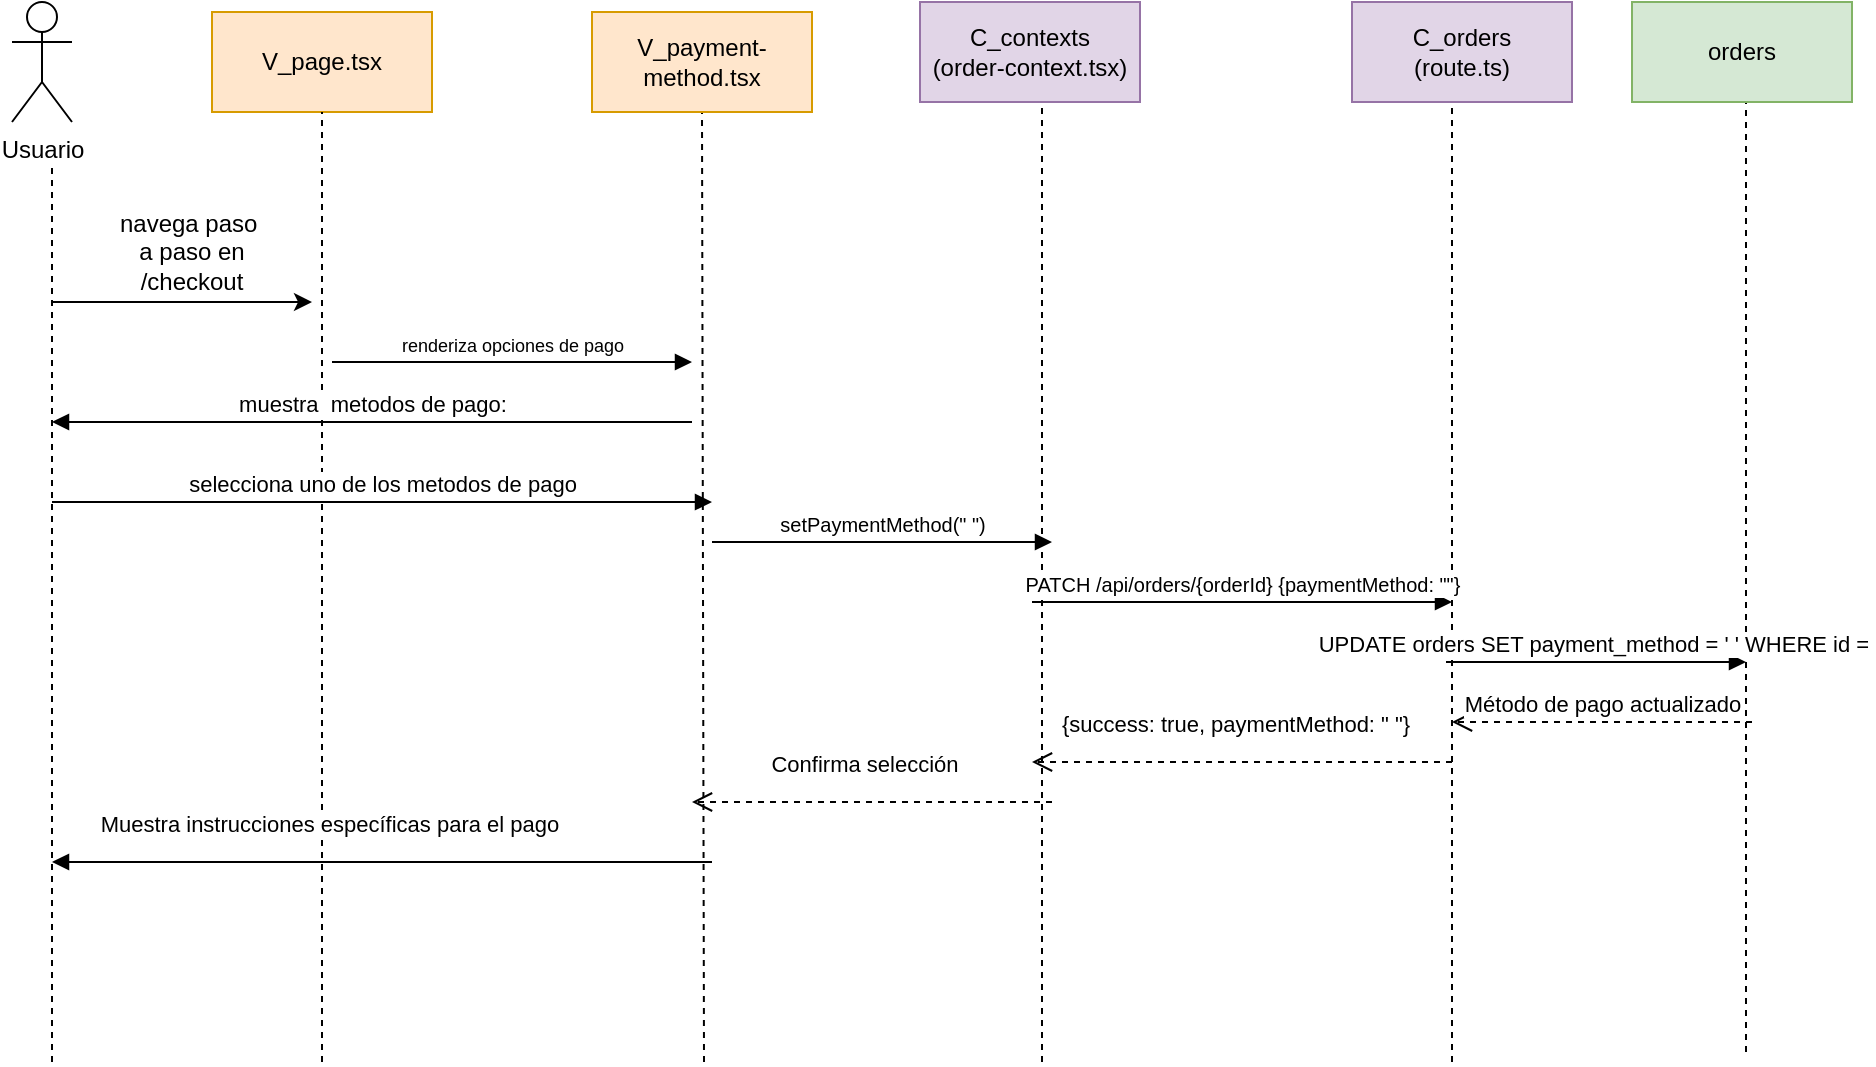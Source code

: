 <mxfile version="28.2.5">
  <diagram name="Página-1" id="Zwe8unhaF7Miscw0Ffcg">
    <mxGraphModel grid="1" page="1" gridSize="10" guides="1" tooltips="1" connect="1" arrows="1" fold="1" pageScale="1" pageWidth="827" pageHeight="1169" math="0" shadow="0">
      <root>
        <mxCell id="0" />
        <mxCell id="1" parent="0" />
        <mxCell id="l1g_XmLMJ2S0zUWgFL-V-1" value="Usuario" style="shape=umlActor;verticalLabelPosition=bottom;verticalAlign=top;html=1;labelPosition=center;align=center;" vertex="1" parent="1">
          <mxGeometry x="-40" y="140" width="30" height="60" as="geometry" />
        </mxCell>
        <mxCell id="l1g_XmLMJ2S0zUWgFL-V-2" value="V_page.tsx" style="html=1;whiteSpace=wrap;fillColor=#ffe6cc;strokeColor=#d79b00;" vertex="1" parent="1">
          <mxGeometry x="60" y="145" width="110" height="50" as="geometry" />
        </mxCell>
        <mxCell id="l1g_XmLMJ2S0zUWgFL-V-4" value="" style="endArrow=none;dashed=1;html=1;rounded=0;" edge="1" parent="1">
          <mxGeometry width="50" height="50" relative="1" as="geometry">
            <mxPoint x="-20" y="670" as="sourcePoint" />
            <mxPoint x="-20" y="220" as="targetPoint" />
          </mxGeometry>
        </mxCell>
        <mxCell id="l1g_XmLMJ2S0zUWgFL-V-5" value="" style="endArrow=none;dashed=1;html=1;rounded=0;entryX=0.5;entryY=1;entryDx=0;entryDy=0;" edge="1" parent="1" target="l1g_XmLMJ2S0zUWgFL-V-2">
          <mxGeometry width="50" height="50" relative="1" as="geometry">
            <mxPoint x="115" y="670" as="sourcePoint" />
            <mxPoint x="160" y="280" as="targetPoint" />
          </mxGeometry>
        </mxCell>
        <mxCell id="l1g_XmLMJ2S0zUWgFL-V-6" value="" style="endArrow=classic;html=1;rounded=0;" edge="1" parent="1">
          <mxGeometry width="50" height="50" relative="1" as="geometry">
            <mxPoint x="-20" y="290" as="sourcePoint" />
            <mxPoint x="110" y="290" as="targetPoint" />
          </mxGeometry>
        </mxCell>
        <mxCell id="l1g_XmLMJ2S0zUWgFL-V-7" value="navega paso&amp;nbsp; a paso en /checkout" style="text;html=1;align=center;verticalAlign=middle;whiteSpace=wrap;rounded=0;" vertex="1" parent="1">
          <mxGeometry x="10" y="250" width="80" height="30" as="geometry" />
        </mxCell>
        <mxCell id="l1g_XmLMJ2S0zUWgFL-V-8" value="" style="endArrow=none;dashed=1;html=1;rounded=0;entryX=0.5;entryY=1;entryDx=0;entryDy=0;" edge="1" parent="1">
          <mxGeometry width="50" height="50" relative="1" as="geometry">
            <mxPoint x="306" y="670" as="sourcePoint" />
            <mxPoint x="305" y="195" as="targetPoint" />
          </mxGeometry>
        </mxCell>
        <mxCell id="l1g_XmLMJ2S0zUWgFL-V-9" value="" style="endArrow=none;dashed=1;html=1;rounded=0;entryX=0.5;entryY=1;entryDx=0;entryDy=0;" edge="1" parent="1">
          <mxGeometry width="50" height="50" relative="1" as="geometry">
            <mxPoint x="475" y="670" as="sourcePoint" />
            <mxPoint x="475" y="190" as="targetPoint" />
          </mxGeometry>
        </mxCell>
        <mxCell id="l1g_XmLMJ2S0zUWgFL-V-10" value="&lt;font style=&quot;font-size: 9px;&quot;&gt;renderiza opciones de pago&lt;/font&gt;" style="html=1;verticalAlign=bottom;endArrow=block;curved=0;rounded=0;" edge="1" parent="1">
          <mxGeometry width="80" relative="1" as="geometry">
            <mxPoint x="120" y="320" as="sourcePoint" />
            <mxPoint x="300" y="320" as="targetPoint" />
            <mxPoint as="offset" />
          </mxGeometry>
        </mxCell>
        <mxCell id="l1g_XmLMJ2S0zUWgFL-V-11" value="selecciona uno de los metodos de pago" style="html=1;verticalAlign=bottom;endArrow=block;curved=0;rounded=0;" edge="1" parent="1">
          <mxGeometry width="80" relative="1" as="geometry">
            <mxPoint x="-20" y="390" as="sourcePoint" />
            <mxPoint x="310" y="390" as="targetPoint" />
            <mxPoint as="offset" />
          </mxGeometry>
        </mxCell>
        <mxCell id="l1g_XmLMJ2S0zUWgFL-V-12" value="" style="endArrow=none;dashed=1;html=1;rounded=0;" edge="1" parent="1">
          <mxGeometry width="50" height="50" relative="1" as="geometry">
            <mxPoint x="680" y="670" as="sourcePoint" />
            <mxPoint x="680" y="190" as="targetPoint" />
          </mxGeometry>
        </mxCell>
        <mxCell id="l1g_XmLMJ2S0zUWgFL-V-13" value="" style="endArrow=none;dashed=1;html=1;rounded=0;entryX=0.5;entryY=1;entryDx=0;entryDy=0;" edge="1" parent="1">
          <mxGeometry width="50" height="50" relative="1" as="geometry">
            <mxPoint x="827" y="665" as="sourcePoint" />
            <mxPoint x="827" y="190" as="targetPoint" />
          </mxGeometry>
        </mxCell>
        <mxCell id="l1g_XmLMJ2S0zUWgFL-V-14" value="orders" style="html=1;whiteSpace=wrap;fillColor=#d5e8d4;strokeColor=#82b366;" vertex="1" parent="1">
          <mxGeometry x="770" y="140" width="110" height="50" as="geometry" />
        </mxCell>
        <mxCell id="l1g_XmLMJ2S0zUWgFL-V-15" value="muestra&amp;nbsp; metodos de pago:" style="html=1;verticalAlign=bottom;endArrow=block;curved=0;rounded=0;" edge="1" parent="1">
          <mxGeometry width="80" relative="1" as="geometry">
            <mxPoint x="300" y="350" as="sourcePoint" />
            <mxPoint x="-20" y="350" as="targetPoint" />
            <mxPoint as="offset" />
          </mxGeometry>
        </mxCell>
        <mxCell id="l1g_XmLMJ2S0zUWgFL-V-16" value="UPDATE orders SET payment_method = &#39; &#39; WHERE id =&amp;nbsp;" style="html=1;verticalAlign=bottom;endArrow=block;curved=0;rounded=0;" edge="1" parent="1">
          <mxGeometry width="80" relative="1" as="geometry">
            <mxPoint x="677" y="470" as="sourcePoint" />
            <mxPoint x="827" y="470" as="targetPoint" />
            <mxPoint as="offset" />
          </mxGeometry>
        </mxCell>
        <mxCell id="l1g_XmLMJ2S0zUWgFL-V-17" value="Método de pago actualizado" style="html=1;verticalAlign=bottom;endArrow=open;dashed=1;endSize=8;curved=0;rounded=0;" edge="1" parent="1">
          <mxGeometry relative="1" as="geometry">
            <mxPoint x="830" y="500" as="sourcePoint" />
            <mxPoint x="680" y="500" as="targetPoint" />
          </mxGeometry>
        </mxCell>
        <mxCell id="l1g_XmLMJ2S0zUWgFL-V-18" value="Muestra instrucciones específicas para el pago&amp;nbsp;" style="html=1;verticalAlign=bottom;endArrow=block;curved=0;rounded=0;" edge="1" parent="1">
          <mxGeometry x="0.151" y="-10" width="80" relative="1" as="geometry">
            <mxPoint x="310" y="570" as="sourcePoint" />
            <mxPoint x="-20" y="570" as="targetPoint" />
            <mxPoint as="offset" />
          </mxGeometry>
        </mxCell>
        <mxCell id="l1g_XmLMJ2S0zUWgFL-V-20" value="C_orders&lt;br&gt;(route.ts)" style="html=1;whiteSpace=wrap;fillColor=#e1d5e7;strokeColor=#9673a6;" vertex="1" parent="1">
          <mxGeometry x="630" y="140" width="110" height="50" as="geometry" />
        </mxCell>
        <mxCell id="l1g_XmLMJ2S0zUWgFL-V-22" value="&lt;font size=&quot;1&quot;&gt;setPaymentMethod(&quot; &quot;)&lt;/font&gt;" style="html=1;verticalAlign=bottom;endArrow=block;curved=0;rounded=0;" edge="1" parent="1">
          <mxGeometry width="80" relative="1" as="geometry">
            <mxPoint x="310" y="410" as="sourcePoint" />
            <mxPoint x="480" y="410" as="targetPoint" />
            <mxPoint as="offset" />
          </mxGeometry>
        </mxCell>
        <mxCell id="l1g_XmLMJ2S0zUWgFL-V-23" value="&amp;nbsp;{success: true, paymentMethod: &quot; &quot;}" style="html=1;verticalAlign=bottom;endArrow=open;dashed=1;endSize=8;curved=0;rounded=0;" edge="1" parent="1">
          <mxGeometry x="0.048" y="-10" relative="1" as="geometry">
            <mxPoint x="680" y="520" as="sourcePoint" />
            <mxPoint x="470" y="520" as="targetPoint" />
            <mxPoint as="offset" />
          </mxGeometry>
        </mxCell>
        <mxCell id="l1g_XmLMJ2S0zUWgFL-V-25" value="C_contexts&lt;br&gt;(order-context.tsx)" style="html=1;whiteSpace=wrap;fillColor=#e1d5e7;strokeColor=#9673a6;" vertex="1" parent="1">
          <mxGeometry x="414" y="140" width="110" height="50" as="geometry" />
        </mxCell>
        <mxCell id="l1g_XmLMJ2S0zUWgFL-V-26" value="V_payment-method.tsx" style="html=1;whiteSpace=wrap;fillColor=#ffe6cc;strokeColor=#d79b00;" vertex="1" parent="1">
          <mxGeometry x="250" y="145" width="110" height="50" as="geometry" />
        </mxCell>
        <mxCell id="l1g_XmLMJ2S0zUWgFL-V-27" value="&lt;font size=&quot;1&quot;&gt;PATCH /api/orders/{orderId} {paymentMethod: &quot;&quot;}&lt;/font&gt;" style="html=1;verticalAlign=bottom;endArrow=block;curved=0;rounded=0;" edge="1" parent="1">
          <mxGeometry width="80" relative="1" as="geometry">
            <mxPoint x="470" y="440" as="sourcePoint" />
            <mxPoint x="680" y="440" as="targetPoint" />
            <mxPoint as="offset" />
          </mxGeometry>
        </mxCell>
        <mxCell id="l1g_XmLMJ2S0zUWgFL-V-28" value="Confirma selección" style="html=1;verticalAlign=bottom;endArrow=open;dashed=1;endSize=8;curved=0;rounded=0;" edge="1" parent="1">
          <mxGeometry x="0.048" y="-10" relative="1" as="geometry">
            <mxPoint x="480" y="540" as="sourcePoint" />
            <mxPoint x="300" y="540" as="targetPoint" />
            <mxPoint as="offset" />
          </mxGeometry>
        </mxCell>
      </root>
    </mxGraphModel>
  </diagram>
</mxfile>
